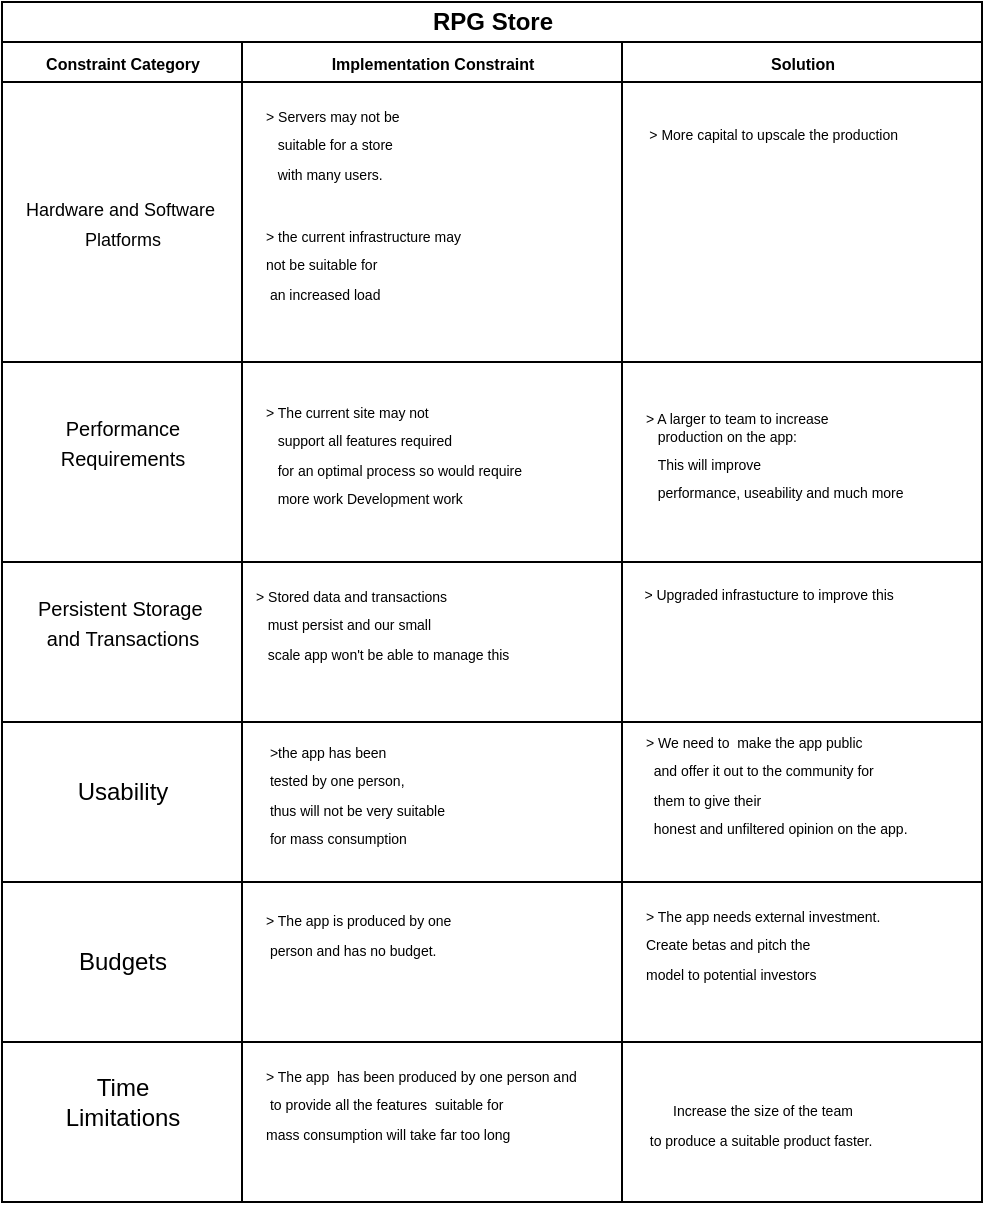<mxfile version="21.1.2" type="github">
  <diagram name="Page-1" id="4v8jdQ_9QiTM1c_yFP0A">
    <mxGraphModel dx="1247" dy="698" grid="1" gridSize="10" guides="1" tooltips="1" connect="1" arrows="1" fold="1" page="1" pageScale="1" pageWidth="1654" pageHeight="1169" math="0" shadow="0">
      <root>
        <mxCell id="0" />
        <mxCell id="1" parent="0" />
        <mxCell id="7KavUZQOAWa1TJVqD98Y-1" value="RPG Store" style="swimlane;childLayout=stackLayout;resizeParent=1;resizeParentMax=0;startSize=20;html=1;" vertex="1" parent="1">
          <mxGeometry x="480" y="120" width="490.0" height="600" as="geometry" />
        </mxCell>
        <mxCell id="7KavUZQOAWa1TJVqD98Y-2" value="&lt;font style=&quot;font-size: 8px;&quot;&gt;Constraint Category&lt;/font&gt;" style="swimlane;startSize=20;html=1;" vertex="1" parent="7KavUZQOAWa1TJVqD98Y-1">
          <mxGeometry y="20" width="120" height="580" as="geometry" />
        </mxCell>
        <mxCell id="7KavUZQOAWa1TJVqD98Y-7" value="&lt;font style=&quot;font-size: 9px;&quot;&gt;Hardware and Software&amp;nbsp;&lt;br&gt;Platforms&lt;/font&gt;" style="text;html=1;align=center;verticalAlign=middle;resizable=0;points=[];autosize=1;strokeColor=none;fillColor=none;" vertex="1" parent="7KavUZQOAWa1TJVqD98Y-2">
          <mxGeometry x="-4.547e-13" y="70" width="120" height="40" as="geometry" />
        </mxCell>
        <mxCell id="7KavUZQOAWa1TJVqD98Y-16" value="&lt;font style=&quot;font-size: 10px;&quot;&gt;Performance&lt;br&gt;Requirements&lt;/font&gt;" style="text;html=1;align=center;verticalAlign=middle;resizable=0;points=[];autosize=1;strokeColor=none;fillColor=none;" vertex="1" parent="7KavUZQOAWa1TJVqD98Y-2">
          <mxGeometry x="15" y="180" width="90" height="40" as="geometry" />
        </mxCell>
        <mxCell id="7KavUZQOAWa1TJVqD98Y-20" value="&lt;font style=&quot;font-size: 10px;&quot;&gt;Persistent Storage&amp;nbsp;&lt;br&gt;and Transactions&lt;/font&gt;" style="text;html=1;align=center;verticalAlign=middle;resizable=0;points=[];autosize=1;strokeColor=none;fillColor=none;" vertex="1" parent="7KavUZQOAWa1TJVqD98Y-2">
          <mxGeometry x="5" y="270" width="110" height="40" as="geometry" />
        </mxCell>
        <mxCell id="7KavUZQOAWa1TJVqD98Y-34" value="Budgets" style="text;html=1;align=center;verticalAlign=middle;resizable=0;points=[];autosize=1;strokeColor=none;fillColor=none;" vertex="1" parent="7KavUZQOAWa1TJVqD98Y-2">
          <mxGeometry x="25" y="445" width="70" height="30" as="geometry" />
        </mxCell>
        <mxCell id="7KavUZQOAWa1TJVqD98Y-29" value="Usability" style="text;html=1;align=center;verticalAlign=middle;resizable=0;points=[];autosize=1;strokeColor=none;fillColor=none;" vertex="1" parent="7KavUZQOAWa1TJVqD98Y-2">
          <mxGeometry x="25" y="360" width="70" height="30" as="geometry" />
        </mxCell>
        <mxCell id="7KavUZQOAWa1TJVqD98Y-3" value="&lt;font style=&quot;font-size: 8px;&quot;&gt;Implementation Constraint&lt;/font&gt;" style="swimlane;startSize=20;html=1;" vertex="1" parent="7KavUZQOAWa1TJVqD98Y-1">
          <mxGeometry x="120" y="20" width="190" height="580" as="geometry" />
        </mxCell>
        <mxCell id="7KavUZQOAWa1TJVqD98Y-11" value="&lt;font style=&quot;font-size: 7px;&quot;&gt;&amp;gt; Servers may not be &lt;br&gt;&amp;nbsp; &amp;nbsp;suitable for a store &lt;br&gt;&amp;nbsp; &amp;nbsp;with many users.&amp;nbsp;&lt;/font&gt;" style="text;html=1;align=left;verticalAlign=middle;resizable=0;points=[];autosize=1;strokeColor=none;fillColor=none;" vertex="1" parent="7KavUZQOAWa1TJVqD98Y-3">
          <mxGeometry x="10" y="20" width="90" height="60" as="geometry" />
        </mxCell>
        <mxCell id="7KavUZQOAWa1TJVqD98Y-17" value="&lt;font style=&quot;font-size: 7px;&quot;&gt;&amp;gt; The current site may not &lt;br&gt;&amp;nbsp; &amp;nbsp;support all features required &lt;br&gt;&amp;nbsp; &amp;nbsp;for an optimal process so would require &lt;br&gt;&amp;nbsp; &amp;nbsp;more work Development work&amp;nbsp;&lt;/font&gt;" style="text;html=1;align=left;verticalAlign=middle;resizable=0;points=[];autosize=1;strokeColor=none;fillColor=none;" vertex="1" parent="7KavUZQOAWa1TJVqD98Y-3">
          <mxGeometry x="10.0" y="170" width="150" height="70" as="geometry" />
        </mxCell>
        <mxCell id="7KavUZQOAWa1TJVqD98Y-18" value="&lt;span style=&quot;font-size: 7px;&quot;&gt;&amp;gt; the current infrastructure may &lt;br&gt;not be suitable for&lt;br&gt;&amp;nbsp;an increased load&amp;nbsp;&lt;/span&gt;" style="text;html=1;align=left;verticalAlign=middle;resizable=0;points=[];autosize=1;strokeColor=none;fillColor=none;" vertex="1" parent="7KavUZQOAWa1TJVqD98Y-3">
          <mxGeometry x="10" y="80" width="120" height="60" as="geometry" />
        </mxCell>
        <mxCell id="7KavUZQOAWa1TJVqD98Y-21" value="&lt;font style=&quot;font-size: 7px;&quot;&gt;&amp;gt; Stored data and transactions &lt;br&gt;&amp;nbsp; &amp;nbsp;must persist and our small &lt;br&gt;&amp;nbsp; &amp;nbsp;scale app won&#39;t be able to manage this&amp;nbsp;&lt;/font&gt;" style="text;html=1;align=left;verticalAlign=middle;resizable=0;points=[];autosize=1;strokeColor=none;fillColor=none;" vertex="1" parent="7KavUZQOAWa1TJVqD98Y-3">
          <mxGeometry x="5" y="260" width="150" height="60" as="geometry" />
        </mxCell>
        <mxCell id="7KavUZQOAWa1TJVqD98Y-30" value="&lt;font style=&quot;font-size: 7px;&quot;&gt;&amp;nbsp;&amp;gt;the app has been &lt;br&gt;&amp;nbsp;tested by one person,&lt;br&gt;&amp;nbsp;thus will not be very suitable &lt;br&gt;&amp;nbsp;for mass consumption&lt;/font&gt;" style="text;html=1;align=left;verticalAlign=middle;resizable=0;points=[];autosize=1;strokeColor=none;fillColor=none;" vertex="1" parent="7KavUZQOAWa1TJVqD98Y-3">
          <mxGeometry x="10" y="340" width="110" height="70" as="geometry" />
        </mxCell>
        <mxCell id="7KavUZQOAWa1TJVqD98Y-35" value="&lt;font style=&quot;font-size: 7px;&quot;&gt;&amp;gt; The app is produced by one&lt;br&gt;&amp;nbsp;person and has no budget.&lt;/font&gt;" style="text;html=1;align=left;verticalAlign=middle;resizable=0;points=[];autosize=1;strokeColor=none;fillColor=none;" vertex="1" parent="7KavUZQOAWa1TJVqD98Y-3">
          <mxGeometry x="10" y="425" width="120" height="40" as="geometry" />
        </mxCell>
        <mxCell id="7KavUZQOAWa1TJVqD98Y-43" value="&lt;font style=&quot;font-size: 7px;&quot;&gt;&amp;gt; The app&amp;nbsp; has been produced by one person and&lt;br&gt;&amp;nbsp;to provide all the features&amp;nbsp; suitable for &lt;br&gt;mass consumption will take far too long&amp;nbsp;&lt;/font&gt;" style="text;html=1;align=left;verticalAlign=middle;resizable=0;points=[];autosize=1;strokeColor=none;fillColor=none;" vertex="1" parent="7KavUZQOAWa1TJVqD98Y-3">
          <mxGeometry x="10" y="500" width="180" height="60" as="geometry" />
        </mxCell>
        <mxCell id="7KavUZQOAWa1TJVqD98Y-4" value="&lt;font style=&quot;font-size: 8px;&quot;&gt;Solution&lt;/font&gt;" style="swimlane;startSize=20;html=1;" vertex="1" parent="7KavUZQOAWa1TJVqD98Y-1">
          <mxGeometry x="310" y="20" width="180.0" height="580" as="geometry" />
        </mxCell>
        <mxCell id="7KavUZQOAWa1TJVqD98Y-13" value="&lt;font style=&quot;font-size: 7px;&quot;&gt;&amp;gt; A larger to team to increase &lt;br&gt;&lt;div style=&quot;&quot;&gt;&lt;span style=&quot;background-color: initial;&quot;&gt;&amp;nbsp; &amp;nbsp;production on the app:&amp;nbsp;&lt;/span&gt;&lt;/div&gt;&amp;nbsp; &amp;nbsp;This will improve&lt;br&gt;&amp;nbsp; &amp;nbsp;performance, useability and much more&amp;nbsp;&lt;/font&gt;" style="text;html=1;align=left;verticalAlign=middle;resizable=0;points=[];autosize=1;strokeColor=none;fillColor=none;" vertex="1" parent="7KavUZQOAWa1TJVqD98Y-4">
          <mxGeometry x="10.0" y="170" width="150" height="70" as="geometry" />
        </mxCell>
        <mxCell id="7KavUZQOAWa1TJVqD98Y-14" value="&lt;font style=&quot;font-size: 7px;&quot;&gt;&amp;nbsp; &amp;nbsp; &amp;nbsp; &amp;gt; More capital to upscale the production&lt;/font&gt;" style="text;html=1;align=left;verticalAlign=middle;resizable=0;points=[];autosize=1;strokeColor=none;fillColor=none;" vertex="1" parent="7KavUZQOAWa1TJVqD98Y-4">
          <mxGeometry x="4.547e-13" y="30" width="160" height="30" as="geometry" />
        </mxCell>
        <mxCell id="7KavUZQOAWa1TJVqD98Y-27" value="&lt;font style=&quot;font-size: 7px;&quot;&gt;&amp;gt; Upgraded infrastucture to improve this&amp;nbsp;&amp;nbsp;&lt;/font&gt;" style="text;html=1;align=center;verticalAlign=middle;resizable=0;points=[];autosize=1;strokeColor=none;fillColor=none;" vertex="1" parent="7KavUZQOAWa1TJVqD98Y-4">
          <mxGeometry x="4.547e-13" y="260" width="150" height="30" as="geometry" />
        </mxCell>
        <mxCell id="7KavUZQOAWa1TJVqD98Y-32" value="&lt;font style=&quot;font-size: 7px;&quot;&gt;&amp;gt; We need to&amp;nbsp; make the app public&lt;br&gt;&amp;nbsp; and offer it out to the community for &lt;br&gt;&amp;nbsp; them to give their &lt;br&gt;&amp;nbsp; honest and unfiltered opinion on the app.&lt;/font&gt;" style="text;html=1;align=left;verticalAlign=middle;resizable=0;points=[];autosize=1;strokeColor=none;fillColor=none;" vertex="1" parent="7KavUZQOAWa1TJVqD98Y-4">
          <mxGeometry x="10.0" y="335" width="150" height="70" as="geometry" />
        </mxCell>
        <mxCell id="7KavUZQOAWa1TJVqD98Y-36" value="&lt;font style=&quot;font-size: 7px;&quot;&gt;&amp;gt; The app needs external investment. &lt;br&gt;Create betas and pitch the &lt;br&gt;model to potential investors&lt;/font&gt;" style="text;html=1;align=left;verticalAlign=middle;resizable=0;points=[];autosize=1;strokeColor=none;fillColor=none;" vertex="1" parent="7KavUZQOAWa1TJVqD98Y-4">
          <mxGeometry x="10.0" y="420" width="140" height="60" as="geometry" />
        </mxCell>
        <mxCell id="7KavUZQOAWa1TJVqD98Y-19" value="" style="endArrow=none;html=1;rounded=0;" edge="1" parent="7KavUZQOAWa1TJVqD98Y-1">
          <mxGeometry width="50" height="50" relative="1" as="geometry">
            <mxPoint y="280" as="sourcePoint" />
            <mxPoint x="490" y="280" as="targetPoint" />
            <Array as="points">
              <mxPoint x="10" y="280" />
            </Array>
          </mxGeometry>
        </mxCell>
        <mxCell id="7KavUZQOAWa1TJVqD98Y-15" value="" style="endArrow=none;html=1;rounded=0;" edge="1" parent="1">
          <mxGeometry width="50" height="50" relative="1" as="geometry">
            <mxPoint x="480" y="300" as="sourcePoint" />
            <mxPoint x="970" y="300" as="targetPoint" />
          </mxGeometry>
        </mxCell>
        <mxCell id="7KavUZQOAWa1TJVqD98Y-28" value="" style="endArrow=none;html=1;rounded=0;" edge="1" parent="1">
          <mxGeometry width="50" height="50" relative="1" as="geometry">
            <mxPoint x="480" y="480" as="sourcePoint" />
            <mxPoint x="970" y="480" as="targetPoint" />
          </mxGeometry>
        </mxCell>
        <mxCell id="7KavUZQOAWa1TJVqD98Y-33" value="" style="endArrow=none;html=1;rounded=0;" edge="1" parent="1">
          <mxGeometry width="50" height="50" relative="1" as="geometry">
            <mxPoint x="480" y="560" as="sourcePoint" />
            <mxPoint x="970" y="560" as="targetPoint" />
          </mxGeometry>
        </mxCell>
        <mxCell id="7KavUZQOAWa1TJVqD98Y-40" value="" style="endArrow=none;html=1;rounded=0;" edge="1" parent="1">
          <mxGeometry width="50" height="50" relative="1" as="geometry">
            <mxPoint x="480" y="640" as="sourcePoint" />
            <mxPoint x="970" y="640" as="targetPoint" />
          </mxGeometry>
        </mxCell>
        <mxCell id="7KavUZQOAWa1TJVqD98Y-41" value="Time&lt;br&gt;Limitations" style="text;html=1;align=center;verticalAlign=middle;resizable=0;points=[];autosize=1;strokeColor=none;fillColor=none;" vertex="1" parent="1">
          <mxGeometry x="500" y="650" width="80" height="40" as="geometry" />
        </mxCell>
        <mxCell id="7KavUZQOAWa1TJVqD98Y-44" value="&lt;font style=&quot;font-size: 7px;&quot;&gt;Increase the size of the team &lt;br&gt;to produce a suitable product faster.&amp;nbsp;&lt;/font&gt;" style="text;html=1;align=center;verticalAlign=middle;resizable=0;points=[];autosize=1;strokeColor=none;fillColor=none;" vertex="1" parent="1">
          <mxGeometry x="790" y="660" width="140" height="40" as="geometry" />
        </mxCell>
      </root>
    </mxGraphModel>
  </diagram>
</mxfile>
